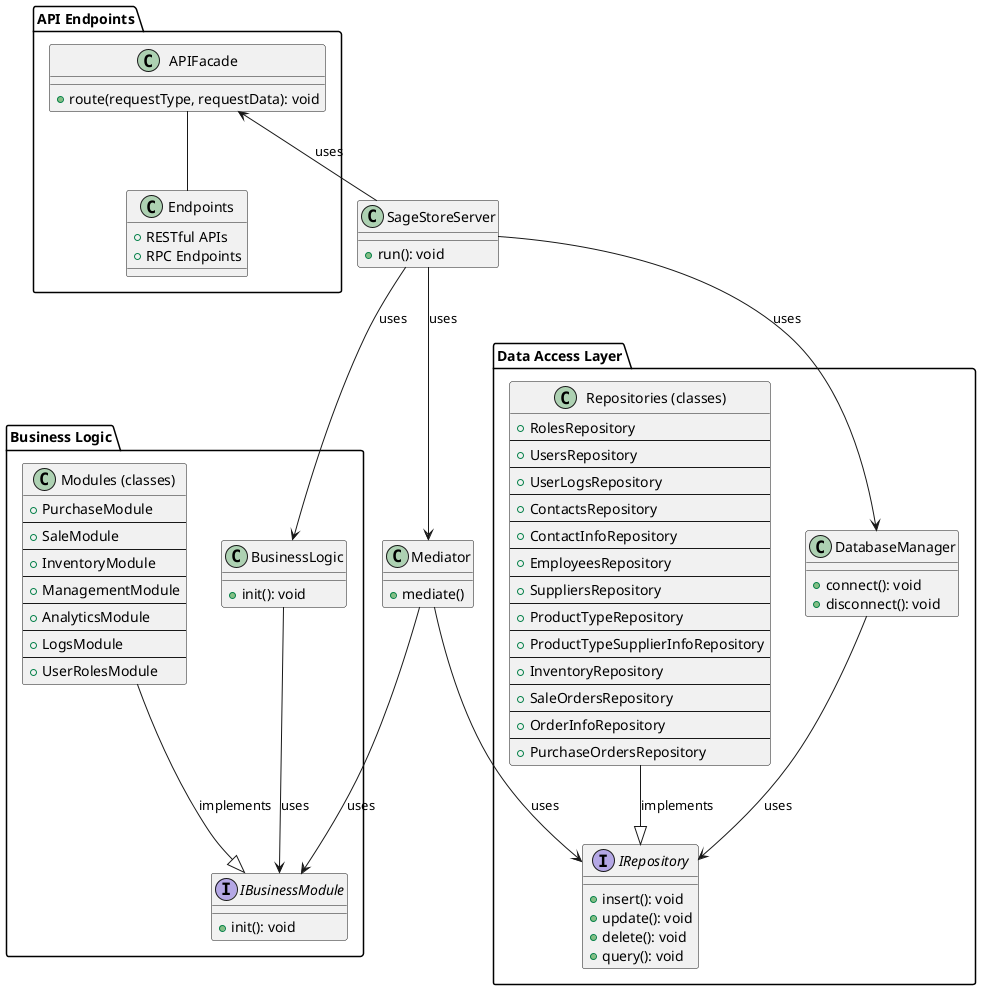 @startuml

' Main Application Service
class SageStoreServer {
  +run(): void
}

' Mediator Interface
class Mediator {
  +mediate()
}

' API Endpoints
package "API Endpoints" {
  class APIFacade {
    +route(requestType, requestData): void
  }
  class Endpoints {
    +RESTful APIs
    +RPC Endpoints
  }

  APIFacade -- Endpoints
}

' Relationships for API Endpoints
SageStoreServer -up-> APIFacade : uses

' Business Logic
package "Business Logic" {
  class BusinessLogic {
    +init(): void
  }

  interface IBusinessModule {
    +init(): void
  }

  class "Modules (classes)" {
    + PurchaseModule
    --
    + SaleModule
    --
    + InventoryModule
    --
    + ManagementModule
    --
    + AnalyticsModule
    --
    + LogsModule
    --
    + UserRolesModule
  }
}

' Data Access Layer
package "Data Access Layer" {
  class DatabaseManager {
    +connect(): void
    +disconnect(): void
  }

  interface IRepository {
    +insert(): void
    +update(): void
    +delete(): void
    +query(): void
  }

  class "Repositories (classes)" {
    + RolesRepository
    --
    + UsersRepository
    --
    + UserLogsRepository
    --
    + ContactsRepository
    --
    + ContactInfoRepository
    --
    + EmployeesRepository
    --
    + SuppliersRepository
    --
    + ProductTypeRepository
    --
    + ProductTypeSupplierInfoRepository
    --
    + InventoryRepository
    --
    + SaleOrdersRepository
    --
    + OrderInfoRepository
    --
    + PurchaseOrdersRepository
  }
}

' Relationships for Main Application Service
SageStoreServer -down-> BusinessLogic : uses
SageStoreServer -down-> DatabaseManager : uses
SageStoreServer -down-> Mediator : uses

' Relationships for Mediators to Packages
Mediator -down-> IBusinessModule : uses
Mediator -down-> IRepository : uses

' Relationships for Business Logic
BusinessLogic -down-> IBusinessModule : uses

' Relationships for Data Access Layer
DatabaseManager -down-> IRepository : uses

' Repositories
"Repositories (classes)" -down-|> IRepository : implements

' Business Modules
"Modules (classes)" -down-|> IBusinessModule : implements

@enduml

